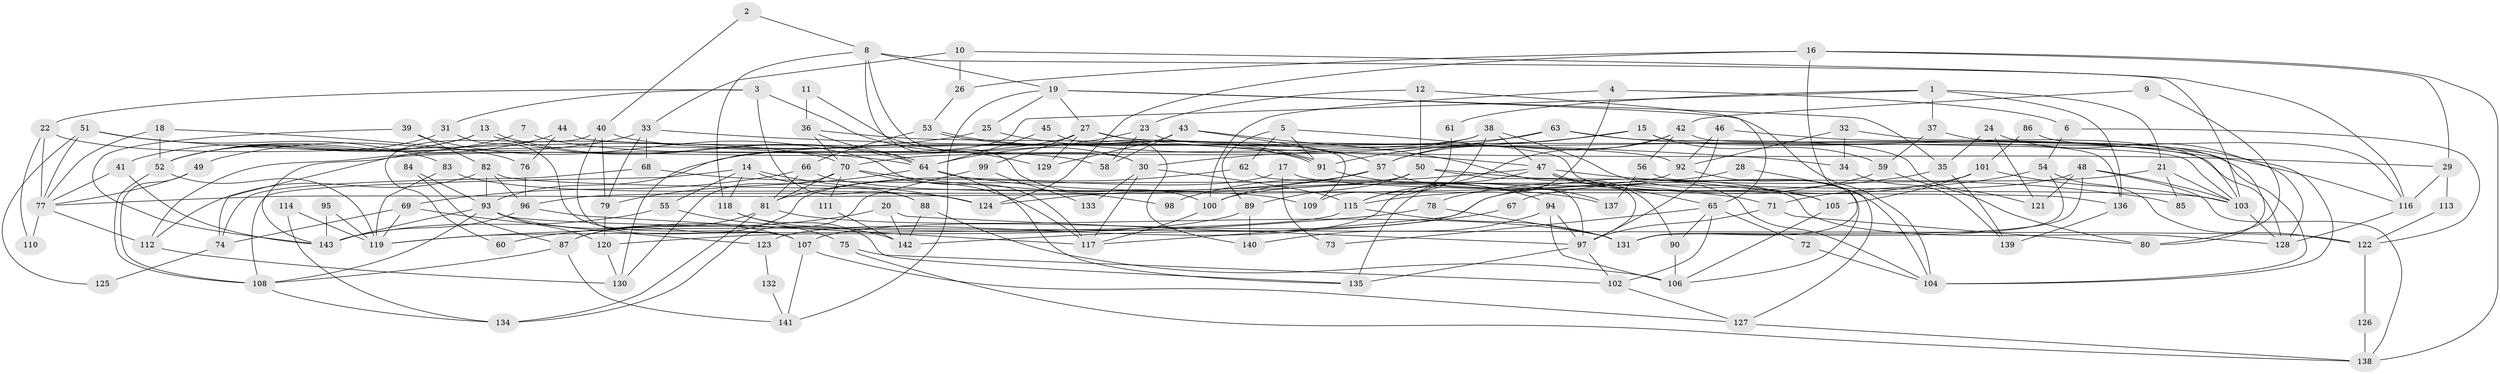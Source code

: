 // Generated by graph-tools (version 1.1) at 2025/11/02/27/25 16:11:20]
// undirected, 143 vertices, 286 edges
graph export_dot {
graph [start="1"]
  node [color=gray90,style=filled];
  1;
  2;
  3;
  4;
  5;
  6;
  7;
  8;
  9;
  10;
  11;
  12;
  13;
  14;
  15;
  16;
  17;
  18;
  19;
  20;
  21;
  22;
  23;
  24;
  25;
  26;
  27;
  28;
  29;
  30;
  31;
  32;
  33;
  34;
  35;
  36;
  37;
  38;
  39;
  40;
  41;
  42;
  43;
  44;
  45;
  46;
  47;
  48;
  49;
  50;
  51;
  52;
  53;
  54;
  55;
  56;
  57;
  58;
  59;
  60;
  61;
  62;
  63;
  64;
  65;
  66;
  67;
  68;
  69;
  70;
  71;
  72;
  73;
  74;
  75;
  76;
  77;
  78;
  79;
  80;
  81;
  82;
  83;
  84;
  85;
  86;
  87;
  88;
  89;
  90;
  91;
  92;
  93;
  94;
  95;
  96;
  97;
  98;
  99;
  100;
  101;
  102;
  103;
  104;
  105;
  106;
  107;
  108;
  109;
  110;
  111;
  112;
  113;
  114;
  115;
  116;
  117;
  118;
  119;
  120;
  121;
  122;
  123;
  124;
  125;
  126;
  127;
  128;
  129;
  130;
  131;
  132;
  133;
  134;
  135;
  136;
  137;
  138;
  139;
  140;
  141;
  142;
  143;
  1 -- 136;
  1 -- 37;
  1 -- 21;
  1 -- 61;
  1 -- 130;
  2 -- 40;
  2 -- 8;
  3 -- 31;
  3 -- 88;
  3 -- 22;
  3 -- 129;
  4 -- 135;
  4 -- 100;
  4 -- 6;
  5 -- 91;
  5 -- 105;
  5 -- 62;
  5 -- 89;
  6 -- 122;
  6 -- 54;
  7 -- 58;
  7 -- 52;
  8 -- 100;
  8 -- 19;
  8 -- 30;
  8 -- 103;
  8 -- 118;
  9 -- 80;
  9 -- 42;
  10 -- 116;
  10 -- 26;
  10 -- 33;
  11 -- 30;
  11 -- 36;
  12 -- 50;
  12 -- 65;
  12 -- 23;
  13 -- 52;
  13 -- 64;
  13 -- 64;
  13 -- 41;
  14 -- 118;
  14 -- 108;
  14 -- 55;
  14 -- 88;
  14 -- 124;
  15 -- 30;
  15 -- 104;
  15 -- 57;
  15 -- 59;
  16 -- 138;
  16 -- 131;
  16 -- 26;
  16 -- 29;
  16 -- 124;
  17 -- 87;
  17 -- 103;
  17 -- 73;
  18 -- 77;
  18 -- 52;
  18 -- 76;
  19 -- 141;
  19 -- 104;
  19 -- 25;
  19 -- 27;
  19 -- 35;
  20 -- 142;
  20 -- 97;
  20 -- 60;
  21 -- 103;
  21 -- 67;
  21 -- 85;
  22 -- 70;
  22 -- 77;
  22 -- 110;
  23 -- 64;
  23 -- 58;
  23 -- 128;
  24 -- 35;
  24 -- 128;
  24 -- 121;
  25 -- 143;
  25 -- 47;
  26 -- 53;
  27 -- 112;
  27 -- 29;
  27 -- 99;
  27 -- 109;
  27 -- 129;
  28 -- 100;
  28 -- 127;
  29 -- 113;
  29 -- 116;
  30 -- 115;
  30 -- 117;
  30 -- 133;
  31 -- 107;
  31 -- 52;
  32 -- 92;
  32 -- 103;
  32 -- 34;
  33 -- 34;
  33 -- 49;
  33 -- 68;
  33 -- 79;
  34 -- 139;
  35 -- 115;
  35 -- 139;
  36 -- 64;
  36 -- 70;
  36 -- 92;
  37 -- 80;
  37 -- 59;
  38 -- 47;
  38 -- 115;
  38 -- 70;
  38 -- 74;
  38 -- 105;
  39 -- 117;
  39 -- 82;
  39 -- 143;
  40 -- 107;
  40 -- 79;
  40 -- 60;
  40 -- 91;
  41 -- 77;
  41 -- 143;
  42 -- 57;
  42 -- 56;
  42 -- 115;
  42 -- 136;
  43 -- 57;
  43 -- 129;
  43 -- 58;
  43 -- 90;
  44 -- 76;
  44 -- 103;
  44 -- 52;
  45 -- 140;
  45 -- 64;
  46 -- 97;
  46 -- 92;
  46 -- 104;
  47 -- 104;
  47 -- 65;
  47 -- 85;
  47 -- 98;
  47 -- 123;
  48 -- 121;
  48 -- 103;
  48 -- 107;
  48 -- 131;
  48 -- 138;
  49 -- 77;
  49 -- 108;
  50 -- 128;
  50 -- 89;
  50 -- 77;
  50 -- 97;
  51 -- 77;
  51 -- 64;
  51 -- 83;
  51 -- 125;
  52 -- 119;
  52 -- 108;
  53 -- 91;
  53 -- 91;
  53 -- 66;
  54 -- 131;
  54 -- 71;
  54 -- 122;
  55 -- 143;
  55 -- 75;
  56 -- 106;
  56 -- 137;
  57 -- 124;
  57 -- 100;
  57 -- 137;
  59 -- 78;
  59 -- 80;
  61 -- 109;
  62 -- 97;
  62 -- 81;
  63 -- 91;
  63 -- 93;
  63 -- 116;
  63 -- 121;
  64 -- 79;
  64 -- 135;
  64 -- 137;
  65 -- 90;
  65 -- 72;
  65 -- 73;
  65 -- 102;
  66 -- 81;
  66 -- 69;
  66 -- 109;
  67 -- 142;
  68 -- 71;
  68 -- 74;
  69 -- 74;
  69 -- 119;
  69 -- 123;
  70 -- 130;
  70 -- 81;
  70 -- 98;
  70 -- 111;
  70 -- 117;
  71 -- 97;
  71 -- 80;
  72 -- 104;
  74 -- 125;
  75 -- 138;
  75 -- 102;
  76 -- 96;
  77 -- 110;
  77 -- 112;
  78 -- 119;
  78 -- 131;
  79 -- 120;
  81 -- 87;
  81 -- 131;
  81 -- 134;
  82 -- 96;
  82 -- 93;
  82 -- 112;
  82 -- 136;
  83 -- 124;
  83 -- 119;
  84 -- 93;
  84 -- 87;
  86 -- 116;
  86 -- 101;
  87 -- 108;
  87 -- 141;
  88 -- 106;
  88 -- 142;
  89 -- 120;
  89 -- 140;
  90 -- 106;
  91 -- 94;
  92 -- 96;
  92 -- 104;
  93 -- 108;
  93 -- 143;
  93 -- 107;
  93 -- 120;
  93 -- 122;
  94 -- 97;
  94 -- 106;
  94 -- 140;
  95 -- 143;
  95 -- 119;
  96 -- 117;
  96 -- 143;
  97 -- 102;
  97 -- 135;
  99 -- 134;
  99 -- 133;
  100 -- 117;
  101 -- 103;
  101 -- 117;
  101 -- 105;
  102 -- 127;
  103 -- 128;
  105 -- 106;
  107 -- 127;
  107 -- 141;
  108 -- 134;
  111 -- 142;
  112 -- 130;
  113 -- 122;
  114 -- 119;
  114 -- 134;
  115 -- 131;
  115 -- 119;
  116 -- 128;
  118 -- 135;
  118 -- 142;
  120 -- 130;
  122 -- 126;
  123 -- 132;
  126 -- 138;
  127 -- 138;
  132 -- 141;
  136 -- 139;
}
